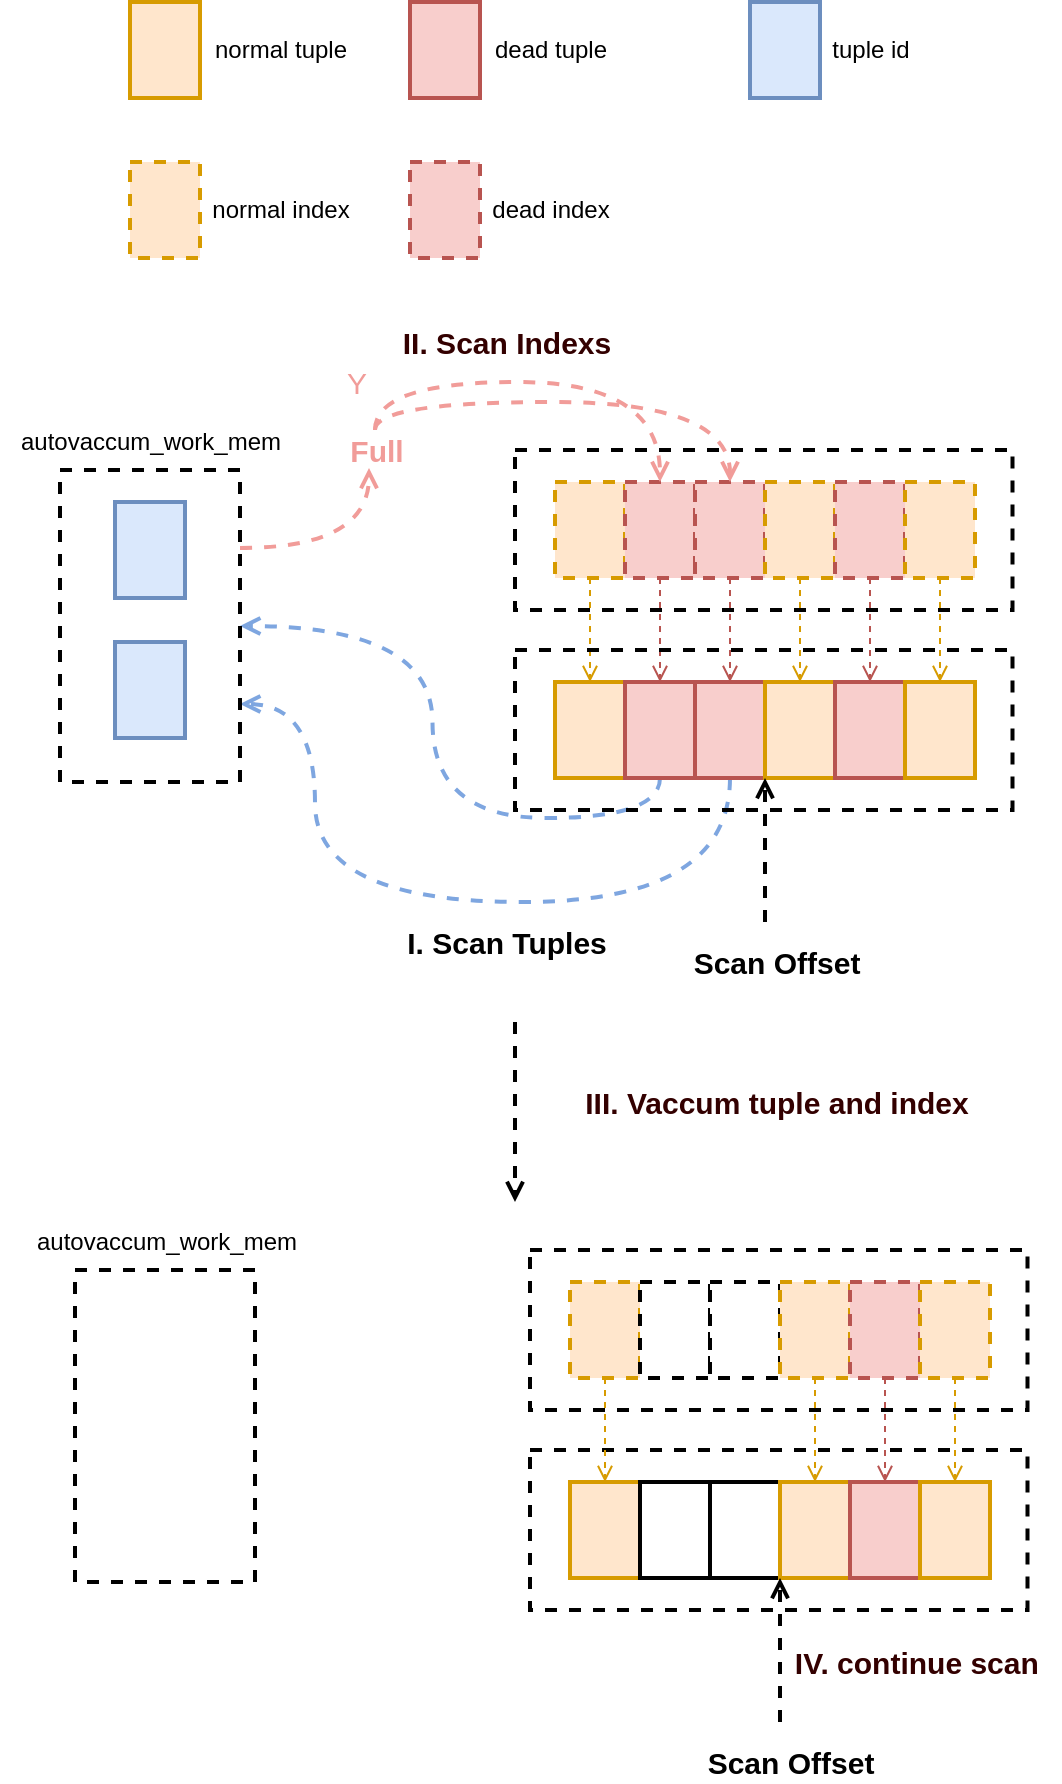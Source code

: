 <mxfile version="14.6.13" type="device" pages="3"><diagram id="ZE-M4rei4Sw3Oc_Z6NyY" name="autovaccum_work_mem"><mxGraphModel dx="1106" dy="1003" grid="1" gridSize="10" guides="1" tooltips="1" connect="1" arrows="1" fold="1" page="1" pageScale="1" pageWidth="850" pageHeight="1100" math="0" shadow="0"><root><mxCell id="0"/><mxCell id="1" parent="0"/><mxCell id="bdZAliL0iSXFvVSvw4a6-82" value="" style="rounded=0;whiteSpace=wrap;html=1;strokeWidth=2;fontSize=17;dashed=1;fontColor=#F19C99;fillColor=none;" vertex="1" parent="1"><mxGeometry x="375" y="834" width="248.75" height="80" as="geometry"/></mxCell><mxCell id="bdZAliL0iSXFvVSvw4a6-46" value="" style="rounded=0;whiteSpace=wrap;html=1;strokeWidth=2;fontSize=17;dashed=1;fontColor=#F19C99;fillColor=none;" vertex="1" parent="1"><mxGeometry x="367.5" y="334" width="248.75" height="80" as="geometry"/></mxCell><mxCell id="bdZAliL0iSXFvVSvw4a6-1" value="" style="rounded=0;whiteSpace=wrap;html=1;strokeWidth=2;fontSize=17;fillColor=#ffe6cc;strokeColor=#d79b00;" vertex="1" parent="1"><mxGeometry x="387.5" y="450" width="35" height="48" as="geometry"/></mxCell><mxCell id="bdZAliL0iSXFvVSvw4a6-38" style="edgeStyle=orthogonalEdgeStyle;rounded=0;orthogonalLoop=1;jettySize=auto;html=1;exitX=0.5;exitY=1;exitDx=0;exitDy=0;dashed=1;endArrow=open;endFill=0;curved=1;fillColor=#dae8fc;strokeWidth=2;strokeColor=#7EA6E0;entryX=1;entryY=0.5;entryDx=0;entryDy=0;" edge="1" parent="1" source="bdZAliL0iSXFvVSvw4a6-2" target="bdZAliL0iSXFvVSvw4a6-19"><mxGeometry relative="1" as="geometry"><mxPoint x="267.5" y="420" as="targetPoint"/></mxGeometry></mxCell><mxCell id="bdZAliL0iSXFvVSvw4a6-2" value="" style="rounded=0;whiteSpace=wrap;html=1;strokeWidth=2;fontSize=17;fillColor=#f8cecc;strokeColor=#b85450;" vertex="1" parent="1"><mxGeometry x="422.5" y="450" width="35" height="48" as="geometry"/></mxCell><mxCell id="bdZAliL0iSXFvVSvw4a6-39" value="" style="edgeStyle=orthogonalEdgeStyle;curved=1;rounded=0;orthogonalLoop=1;jettySize=auto;html=1;exitX=0.5;exitY=1;exitDx=0;exitDy=0;entryX=1;entryY=0.75;entryDx=0;entryDy=0;dashed=1;endArrow=open;endFill=0;strokeColor=#7EA6E0;strokeWidth=2;fontColor=#7EA6E0;fontSize=15;fontStyle=1" edge="1" parent="1" source="bdZAliL0iSXFvVSvw4a6-3" target="bdZAliL0iSXFvVSvw4a6-19"><mxGeometry relative="1" as="geometry"><Array as="points"><mxPoint x="475.5" y="560"/><mxPoint x="267.5" y="560"/><mxPoint x="267.5" y="461"/></Array></mxGeometry></mxCell><mxCell id="bdZAliL0iSXFvVSvw4a6-3" value="" style="rounded=0;whiteSpace=wrap;html=1;strokeWidth=2;fontSize=17;fillColor=#f8cecc;strokeColor=#b85450;" vertex="1" parent="1"><mxGeometry x="457.5" y="450" width="35" height="48" as="geometry"/></mxCell><mxCell id="bdZAliL0iSXFvVSvw4a6-4" value="" style="rounded=0;whiteSpace=wrap;html=1;strokeWidth=2;fontSize=17;fillColor=#ffe6cc;strokeColor=#d79b00;" vertex="1" parent="1"><mxGeometry x="492.5" y="450" width="35" height="48" as="geometry"/></mxCell><mxCell id="bdZAliL0iSXFvVSvw4a6-5" value="" style="rounded=0;whiteSpace=wrap;html=1;strokeWidth=2;fontSize=17;fillColor=#f8cecc;strokeColor=#b85450;" vertex="1" parent="1"><mxGeometry x="527.5" y="450" width="35" height="48" as="geometry"/></mxCell><mxCell id="bdZAliL0iSXFvVSvw4a6-6" value="" style="rounded=0;whiteSpace=wrap;html=1;strokeWidth=2;fontSize=17;fillColor=#ffe6cc;strokeColor=#d79b00;" vertex="1" parent="1"><mxGeometry x="562.5" y="450" width="35" height="48" as="geometry"/></mxCell><mxCell id="bdZAliL0iSXFvVSvw4a6-13" value="" style="edgeStyle=orthogonalEdgeStyle;rounded=0;orthogonalLoop=1;jettySize=auto;html=1;entryX=0.5;entryY=0;entryDx=0;entryDy=0;endArrow=open;endFill=0;dashed=1;fillColor=#ffe6cc;strokeColor=#d79b00;" edge="1" parent="1" source="bdZAliL0iSXFvVSvw4a6-7" target="bdZAliL0iSXFvVSvw4a6-1"><mxGeometry relative="1" as="geometry"/></mxCell><mxCell id="bdZAliL0iSXFvVSvw4a6-7" value="" style="rounded=0;whiteSpace=wrap;html=1;strokeWidth=2;fontSize=17;dashed=1;fillColor=#ffe6cc;strokeColor=#d79b00;" vertex="1" parent="1"><mxGeometry x="387.5" y="350" width="35" height="48" as="geometry"/></mxCell><mxCell id="bdZAliL0iSXFvVSvw4a6-14" style="edgeStyle=orthogonalEdgeStyle;rounded=0;orthogonalLoop=1;jettySize=auto;html=1;exitX=0.5;exitY=1;exitDx=0;exitDy=0;entryX=0.5;entryY=0;entryDx=0;entryDy=0;dashed=1;endArrow=open;endFill=0;fillColor=#f8cecc;strokeColor=#b85450;" edge="1" parent="1" source="bdZAliL0iSXFvVSvw4a6-8" target="bdZAliL0iSXFvVSvw4a6-2"><mxGeometry relative="1" as="geometry"/></mxCell><mxCell id="bdZAliL0iSXFvVSvw4a6-8" value="" style="rounded=0;whiteSpace=wrap;html=1;strokeWidth=2;fontSize=17;dashed=1;fillColor=#f8cecc;strokeColor=#b85450;" vertex="1" parent="1"><mxGeometry x="422.5" y="350" width="35" height="48" as="geometry"/></mxCell><mxCell id="bdZAliL0iSXFvVSvw4a6-15" style="edgeStyle=orthogonalEdgeStyle;rounded=0;orthogonalLoop=1;jettySize=auto;html=1;exitX=0.5;exitY=1;exitDx=0;exitDy=0;dashed=1;endArrow=open;endFill=0;fillColor=#f8cecc;strokeColor=#b85450;" edge="1" parent="1" source="bdZAliL0iSXFvVSvw4a6-9" target="bdZAliL0iSXFvVSvw4a6-3"><mxGeometry relative="1" as="geometry"/></mxCell><mxCell id="bdZAliL0iSXFvVSvw4a6-9" value="" style="rounded=0;whiteSpace=wrap;html=1;strokeWidth=2;fontSize=17;dashed=1;fillColor=#f8cecc;strokeColor=#b85450;" vertex="1" parent="1"><mxGeometry x="457.5" y="350" width="35" height="48" as="geometry"/></mxCell><mxCell id="bdZAliL0iSXFvVSvw4a6-16" style="edgeStyle=orthogonalEdgeStyle;rounded=0;orthogonalLoop=1;jettySize=auto;html=1;exitX=0.5;exitY=1;exitDx=0;exitDy=0;entryX=0.5;entryY=0;entryDx=0;entryDy=0;dashed=1;endArrow=open;endFill=0;fillColor=#ffe6cc;strokeColor=#d79b00;" edge="1" parent="1" source="bdZAliL0iSXFvVSvw4a6-10" target="bdZAliL0iSXFvVSvw4a6-4"><mxGeometry relative="1" as="geometry"/></mxCell><mxCell id="bdZAliL0iSXFvVSvw4a6-10" value="" style="rounded=0;whiteSpace=wrap;html=1;strokeWidth=2;fontSize=17;dashed=1;fillColor=#ffe6cc;strokeColor=#d79b00;" vertex="1" parent="1"><mxGeometry x="492.5" y="350" width="35" height="48" as="geometry"/></mxCell><mxCell id="bdZAliL0iSXFvVSvw4a6-17" style="edgeStyle=orthogonalEdgeStyle;rounded=0;orthogonalLoop=1;jettySize=auto;html=1;exitX=0.5;exitY=1;exitDx=0;exitDy=0;entryX=0.5;entryY=0;entryDx=0;entryDy=0;dashed=1;endArrow=open;endFill=0;fillColor=#f8cecc;strokeColor=#b85450;" edge="1" parent="1" source="bdZAliL0iSXFvVSvw4a6-11" target="bdZAliL0iSXFvVSvw4a6-5"><mxGeometry relative="1" as="geometry"/></mxCell><mxCell id="bdZAliL0iSXFvVSvw4a6-11" value="" style="rounded=0;whiteSpace=wrap;html=1;strokeWidth=2;fontSize=17;dashed=1;fillColor=#f8cecc;strokeColor=#b85450;" vertex="1" parent="1"><mxGeometry x="527.5" y="350" width="35" height="48" as="geometry"/></mxCell><mxCell id="bdZAliL0iSXFvVSvw4a6-18" style="edgeStyle=orthogonalEdgeStyle;rounded=0;orthogonalLoop=1;jettySize=auto;html=1;exitX=0.5;exitY=1;exitDx=0;exitDy=0;entryX=0.5;entryY=0;entryDx=0;entryDy=0;dashed=1;endArrow=open;endFill=0;fillColor=#ffe6cc;strokeColor=#d79b00;" edge="1" parent="1" source="bdZAliL0iSXFvVSvw4a6-12" target="bdZAliL0iSXFvVSvw4a6-6"><mxGeometry relative="1" as="geometry"/></mxCell><mxCell id="bdZAliL0iSXFvVSvw4a6-12" value="" style="rounded=0;whiteSpace=wrap;html=1;strokeWidth=2;fontSize=17;dashed=1;fillColor=#ffe6cc;strokeColor=#d79b00;" vertex="1" parent="1"><mxGeometry x="562.5" y="350" width="35" height="48" as="geometry"/></mxCell><mxCell id="bdZAliL0iSXFvVSvw4a6-40" value="" style="edgeStyle=orthogonalEdgeStyle;curved=1;rounded=0;orthogonalLoop=1;jettySize=auto;html=1;dashed=1;endArrow=open;endFill=0;strokeWidth=2;fillColor=#f8cecc;strokeColor=#F19C99;fontSize=15;fontColor=#F19C99;fontStyle=1;exitX=0.5;exitY=0;exitDx=0;exitDy=0;exitPerimeter=0;entryX=0.5;entryY=0;entryDx=0;entryDy=0;" edge="1" parent="1" source="bdZAliL0iSXFvVSvw4a6-41" target="bdZAliL0iSXFvVSvw4a6-8"><mxGeometry x="-0.13" relative="1" as="geometry"><mxPoint x="307.5" y="324" as="sourcePoint"/><Array as="points"><mxPoint x="297.5" y="300"/><mxPoint x="440.5" y="300"/></Array><mxPoint as="offset"/></mxGeometry></mxCell><mxCell id="bdZAliL0iSXFvVSvw4a6-42" style="edgeStyle=orthogonalEdgeStyle;curved=1;rounded=0;orthogonalLoop=1;jettySize=auto;html=1;exitX=1;exitY=0.25;exitDx=0;exitDy=0;entryX=0.425;entryY=0.95;entryDx=0;entryDy=0;entryPerimeter=0;dashed=1;fontSize=15;fontColor=#F19C99;endArrow=open;endFill=0;strokeColor=#F19C99;strokeWidth=2;" edge="1" parent="1" source="bdZAliL0iSXFvVSvw4a6-19" target="bdZAliL0iSXFvVSvw4a6-41"><mxGeometry relative="1" as="geometry"/></mxCell><mxCell id="bdZAliL0iSXFvVSvw4a6-19" value="" style="rounded=0;whiteSpace=wrap;html=1;strokeWidth=2;fontSize=17;dashed=1;fillColor=none;" vertex="1" parent="1"><mxGeometry x="140" y="344" width="90" height="156" as="geometry"/></mxCell><mxCell id="bdZAliL0iSXFvVSvw4a6-20" value="autovaccum_work_mem" style="text;html=1;align=center;verticalAlign=middle;resizable=0;points=[];autosize=1;strokeColor=none;" vertex="1" parent="1"><mxGeometry x="110" y="320" width="150" height="20" as="geometry"/></mxCell><mxCell id="bdZAliL0iSXFvVSvw4a6-21" value="" style="rounded=0;whiteSpace=wrap;html=1;strokeWidth=2;fontSize=17;fillColor=#ffe6cc;strokeColor=#d79b00;" vertex="1" parent="1"><mxGeometry x="175" y="110" width="35" height="48" as="geometry"/></mxCell><mxCell id="bdZAliL0iSXFvVSvw4a6-22" value="" style="rounded=0;whiteSpace=wrap;html=1;strokeWidth=2;fontSize=17;fillColor=#f8cecc;strokeColor=#b85450;" vertex="1" parent="1"><mxGeometry x="315" y="110" width="35" height="48" as="geometry"/></mxCell><mxCell id="bdZAliL0iSXFvVSvw4a6-23" value="dead tuple" style="text;html=1;align=center;verticalAlign=middle;resizable=0;points=[];autosize=1;strokeColor=none;" vertex="1" parent="1"><mxGeometry x="350" y="124" width="70" height="20" as="geometry"/></mxCell><mxCell id="bdZAliL0iSXFvVSvw4a6-24" value="normal tuple" style="text;html=1;align=center;verticalAlign=middle;resizable=0;points=[];autosize=1;strokeColor=none;" vertex="1" parent="1"><mxGeometry x="210" y="124" width="80" height="20" as="geometry"/></mxCell><mxCell id="bdZAliL0iSXFvVSvw4a6-29" value="" style="rounded=0;whiteSpace=wrap;html=1;strokeWidth=2;fontSize=17;fillColor=#ffe6cc;strokeColor=#d79b00;dashed=1;" vertex="1" parent="1"><mxGeometry x="175" y="190" width="35" height="48" as="geometry"/></mxCell><mxCell id="bdZAliL0iSXFvVSvw4a6-30" value="" style="rounded=0;whiteSpace=wrap;html=1;strokeWidth=2;fontSize=17;fillColor=#f8cecc;strokeColor=#b85450;dashed=1;" vertex="1" parent="1"><mxGeometry x="315" y="190" width="35" height="48" as="geometry"/></mxCell><mxCell id="bdZAliL0iSXFvVSvw4a6-31" value="dead index" style="text;html=1;align=center;verticalAlign=middle;resizable=0;points=[];autosize=1;strokeColor=none;dashed=1;" vertex="1" parent="1"><mxGeometry x="350" y="204" width="70" height="20" as="geometry"/></mxCell><mxCell id="bdZAliL0iSXFvVSvw4a6-32" value="normal index" style="text;html=1;align=center;verticalAlign=middle;resizable=0;points=[];autosize=1;strokeColor=none;dashed=1;" vertex="1" parent="1"><mxGeometry x="210" y="204" width="80" height="20" as="geometry"/></mxCell><mxCell id="bdZAliL0iSXFvVSvw4a6-33" value="" style="rounded=0;whiteSpace=wrap;html=1;strokeWidth=2;fontSize=17;fillColor=#dae8fc;strokeColor=#6c8ebf;" vertex="1" parent="1"><mxGeometry x="485" y="110" width="35" height="48" as="geometry"/></mxCell><mxCell id="bdZAliL0iSXFvVSvw4a6-34" value="tuple id" style="text;html=1;align=center;verticalAlign=middle;resizable=0;points=[];autosize=1;strokeColor=none;" vertex="1" parent="1"><mxGeometry x="520" y="124" width="50" height="20" as="geometry"/></mxCell><mxCell id="bdZAliL0iSXFvVSvw4a6-35" value="" style="rounded=0;whiteSpace=wrap;html=1;strokeWidth=2;fontSize=17;fillColor=#dae8fc;strokeColor=#6c8ebf;" vertex="1" parent="1"><mxGeometry x="167.5" y="360" width="35" height="48" as="geometry"/></mxCell><mxCell id="bdZAliL0iSXFvVSvw4a6-36" value="" style="rounded=0;whiteSpace=wrap;html=1;strokeWidth=2;fontSize=17;fillColor=#dae8fc;strokeColor=#6c8ebf;" vertex="1" parent="1"><mxGeometry x="167.5" y="430" width="35" height="48" as="geometry"/></mxCell><mxCell id="bdZAliL0iSXFvVSvw4a6-41" value="Full" style="text;html=1;align=center;verticalAlign=middle;resizable=0;points=[];autosize=1;strokeColor=none;fontColor=#F19C99;fontSize=15;fontStyle=1" vertex="1" parent="1"><mxGeometry x="277.5" y="324" width="40" height="20" as="geometry"/></mxCell><mxCell id="bdZAliL0iSXFvVSvw4a6-43" value="" style="endArrow=open;html=1;dashed=1;fontSize=15;fontColor=#F19C99;strokeWidth=2;entryX=0;entryY=1;entryDx=0;entryDy=0;endFill=0;" edge="1" parent="1" target="bdZAliL0iSXFvVSvw4a6-4"><mxGeometry width="50" height="50" relative="1" as="geometry"><mxPoint x="492.5" y="570" as="sourcePoint"/><mxPoint x="492.5" y="500" as="targetPoint"/></mxGeometry></mxCell><mxCell id="bdZAliL0iSXFvVSvw4a6-44" value="Scan Offset" style="text;html=1;align=center;verticalAlign=middle;resizable=0;points=[];autosize=1;fontSize=15;fontStyle=1" vertex="1" parent="1"><mxGeometry x="447.5" y="580" width="100" height="20" as="geometry"/></mxCell><mxCell id="bdZAliL0iSXFvVSvw4a6-45" value="" style="rounded=0;whiteSpace=wrap;html=1;strokeWidth=2;fontSize=17;dashed=1;fontColor=#F19C99;fillColor=none;" vertex="1" parent="1"><mxGeometry x="367.5" y="434" width="248.75" height="80" as="geometry"/></mxCell><mxCell id="bdZAliL0iSXFvVSvw4a6-47" value="I. Scan Tuples" style="text;html=1;align=center;verticalAlign=middle;resizable=0;points=[];autosize=1;fontSize=15;fontStyle=1" vertex="1" parent="1"><mxGeometry x="302.5" y="570" width="120" height="20" as="geometry"/></mxCell><mxCell id="bdZAliL0iSXFvVSvw4a6-48" value="II. Scan Indexs" style="text;html=1;align=center;verticalAlign=middle;resizable=0;points=[];autosize=1;strokeColor=none;fontSize=15;fontStyle=1;fontColor=#330000;" vertex="1" parent="1"><mxGeometry x="302.5" y="270" width="120" height="20" as="geometry"/></mxCell><mxCell id="bdZAliL0iSXFvVSvw4a6-49" value="Y" style="text;html=1;align=center;verticalAlign=middle;resizable=0;points=[];autosize=1;strokeColor=none;fontSize=15;fontColor=#F19C99;" vertex="1" parent="1"><mxGeometry x="272.5" y="290" width="30" height="20" as="geometry"/></mxCell><mxCell id="bdZAliL0iSXFvVSvw4a6-50" value="III. Vaccum tuple and index" style="text;html=1;align=center;verticalAlign=middle;resizable=0;points=[];autosize=1;strokeColor=none;fontSize=15;fontStyle=1;fontColor=#330000;" vertex="1" parent="1"><mxGeometry x="392.5" y="650" width="210" height="20" as="geometry"/></mxCell><mxCell id="bdZAliL0iSXFvVSvw4a6-51" value="" style="edgeStyle=orthogonalEdgeStyle;curved=1;rounded=0;orthogonalLoop=1;jettySize=auto;html=1;dashed=1;endArrow=open;endFill=0;strokeWidth=2;fillColor=#f8cecc;strokeColor=#F19C99;fontSize=15;fontColor=#F19C99;fontStyle=1;exitX=0.5;exitY=0;exitDx=0;exitDy=0;exitPerimeter=0;entryX=0.5;entryY=0;entryDx=0;entryDy=0;" edge="1" parent="1" source="bdZAliL0iSXFvVSvw4a6-41" target="bdZAliL0iSXFvVSvw4a6-9"><mxGeometry x="-0.13" relative="1" as="geometry"><mxPoint x="307.5" y="334" as="sourcePoint"/><mxPoint x="450" y="360" as="targetPoint"/><Array as="points"><mxPoint x="297.5" y="310"/><mxPoint x="475.5" y="310"/></Array><mxPoint as="offset"/></mxGeometry></mxCell><mxCell id="bdZAliL0iSXFvVSvw4a6-52" value="" style="rounded=0;whiteSpace=wrap;html=1;strokeWidth=2;fontSize=17;dashed=1;fontColor=#F19C99;fillColor=none;" vertex="1" parent="1"><mxGeometry x="375" y="734" width="248.75" height="80" as="geometry"/></mxCell><mxCell id="bdZAliL0iSXFvVSvw4a6-53" value="" style="rounded=0;whiteSpace=wrap;html=1;strokeWidth=2;fontSize=17;fillColor=#ffe6cc;strokeColor=#d79b00;" vertex="1" parent="1"><mxGeometry x="395" y="850" width="35" height="48" as="geometry"/></mxCell><mxCell id="bdZAliL0iSXFvVSvw4a6-55" value="" style="rounded=0;whiteSpace=wrap;html=1;strokeWidth=2;fontSize=17;" vertex="1" parent="1"><mxGeometry x="430" y="850" width="35" height="48" as="geometry"/></mxCell><mxCell id="bdZAliL0iSXFvVSvw4a6-57" value="" style="rounded=0;whiteSpace=wrap;html=1;strokeWidth=2;fontSize=17;" vertex="1" parent="1"><mxGeometry x="465" y="850" width="35" height="48" as="geometry"/></mxCell><mxCell id="bdZAliL0iSXFvVSvw4a6-58" value="" style="rounded=0;whiteSpace=wrap;html=1;strokeWidth=2;fontSize=17;fillColor=#ffe6cc;strokeColor=#d79b00;" vertex="1" parent="1"><mxGeometry x="500" y="850" width="35" height="48" as="geometry"/></mxCell><mxCell id="bdZAliL0iSXFvVSvw4a6-59" value="" style="rounded=0;whiteSpace=wrap;html=1;strokeWidth=2;fontSize=17;fillColor=#f8cecc;strokeColor=#b85450;" vertex="1" parent="1"><mxGeometry x="535" y="850" width="35" height="48" as="geometry"/></mxCell><mxCell id="bdZAliL0iSXFvVSvw4a6-60" value="" style="rounded=0;whiteSpace=wrap;html=1;strokeWidth=2;fontSize=17;fillColor=#ffe6cc;strokeColor=#d79b00;" vertex="1" parent="1"><mxGeometry x="570" y="850" width="35" height="48" as="geometry"/></mxCell><mxCell id="bdZAliL0iSXFvVSvw4a6-61" value="" style="edgeStyle=orthogonalEdgeStyle;rounded=0;orthogonalLoop=1;jettySize=auto;html=1;entryX=0.5;entryY=0;entryDx=0;entryDy=0;endArrow=open;endFill=0;dashed=1;fillColor=#ffe6cc;strokeColor=#d79b00;" edge="1" parent="1" source="bdZAliL0iSXFvVSvw4a6-62" target="bdZAliL0iSXFvVSvw4a6-53"><mxGeometry relative="1" as="geometry"/></mxCell><mxCell id="bdZAliL0iSXFvVSvw4a6-62" value="" style="rounded=0;whiteSpace=wrap;html=1;strokeWidth=2;fontSize=17;dashed=1;fillColor=#ffe6cc;strokeColor=#d79b00;" vertex="1" parent="1"><mxGeometry x="395" y="750" width="35" height="48" as="geometry"/></mxCell><mxCell id="bdZAliL0iSXFvVSvw4a6-64" value="" style="rounded=0;whiteSpace=wrap;html=1;strokeWidth=2;fontSize=17;dashed=1;" vertex="1" parent="1"><mxGeometry x="430" y="750" width="35" height="48" as="geometry"/></mxCell><mxCell id="bdZAliL0iSXFvVSvw4a6-66" value="" style="rounded=0;whiteSpace=wrap;html=1;strokeWidth=2;fontSize=17;dashed=1;" vertex="1" parent="1"><mxGeometry x="465" y="750" width="35" height="48" as="geometry"/></mxCell><mxCell id="bdZAliL0iSXFvVSvw4a6-67" style="edgeStyle=orthogonalEdgeStyle;rounded=0;orthogonalLoop=1;jettySize=auto;html=1;exitX=0.5;exitY=1;exitDx=0;exitDy=0;entryX=0.5;entryY=0;entryDx=0;entryDy=0;dashed=1;endArrow=open;endFill=0;fillColor=#ffe6cc;strokeColor=#d79b00;" edge="1" parent="1" source="bdZAliL0iSXFvVSvw4a6-68" target="bdZAliL0iSXFvVSvw4a6-58"><mxGeometry relative="1" as="geometry"/></mxCell><mxCell id="bdZAliL0iSXFvVSvw4a6-68" value="" style="rounded=0;whiteSpace=wrap;html=1;strokeWidth=2;fontSize=17;dashed=1;fillColor=#ffe6cc;strokeColor=#d79b00;" vertex="1" parent="1"><mxGeometry x="500" y="750" width="35" height="48" as="geometry"/></mxCell><mxCell id="bdZAliL0iSXFvVSvw4a6-69" style="edgeStyle=orthogonalEdgeStyle;rounded=0;orthogonalLoop=1;jettySize=auto;html=1;exitX=0.5;exitY=1;exitDx=0;exitDy=0;entryX=0.5;entryY=0;entryDx=0;entryDy=0;dashed=1;endArrow=open;endFill=0;fillColor=#f8cecc;strokeColor=#b85450;" edge="1" parent="1" source="bdZAliL0iSXFvVSvw4a6-70" target="bdZAliL0iSXFvVSvw4a6-59"><mxGeometry relative="1" as="geometry"/></mxCell><mxCell id="bdZAliL0iSXFvVSvw4a6-70" value="" style="rounded=0;whiteSpace=wrap;html=1;strokeWidth=2;fontSize=17;dashed=1;fillColor=#f8cecc;strokeColor=#b85450;" vertex="1" parent="1"><mxGeometry x="535" y="750" width="35" height="48" as="geometry"/></mxCell><mxCell id="bdZAliL0iSXFvVSvw4a6-71" style="edgeStyle=orthogonalEdgeStyle;rounded=0;orthogonalLoop=1;jettySize=auto;html=1;exitX=0.5;exitY=1;exitDx=0;exitDy=0;entryX=0.5;entryY=0;entryDx=0;entryDy=0;dashed=1;endArrow=open;endFill=0;fillColor=#ffe6cc;strokeColor=#d79b00;" edge="1" parent="1" source="bdZAliL0iSXFvVSvw4a6-72" target="bdZAliL0iSXFvVSvw4a6-60"><mxGeometry relative="1" as="geometry"/></mxCell><mxCell id="bdZAliL0iSXFvVSvw4a6-72" value="" style="rounded=0;whiteSpace=wrap;html=1;strokeWidth=2;fontSize=17;dashed=1;fillColor=#ffe6cc;strokeColor=#d79b00;" vertex="1" parent="1"><mxGeometry x="570" y="750" width="35" height="48" as="geometry"/></mxCell><mxCell id="bdZAliL0iSXFvVSvw4a6-75" value="" style="rounded=0;whiteSpace=wrap;html=1;strokeWidth=2;fontSize=17;dashed=1;fillColor=none;" vertex="1" parent="1"><mxGeometry x="147.5" y="744" width="90" height="156" as="geometry"/></mxCell><mxCell id="bdZAliL0iSXFvVSvw4a6-76" value="autovaccum_work_mem" style="text;html=1;align=center;verticalAlign=middle;resizable=0;points=[];autosize=1;strokeColor=none;" vertex="1" parent="1"><mxGeometry x="117.5" y="720" width="150" height="20" as="geometry"/></mxCell><mxCell id="bdZAliL0iSXFvVSvw4a6-80" value="" style="endArrow=open;html=1;dashed=1;fontSize=15;fontColor=#F19C99;strokeWidth=2;entryX=0;entryY=1;entryDx=0;entryDy=0;endFill=0;" edge="1" parent="1" target="bdZAliL0iSXFvVSvw4a6-58"><mxGeometry width="50" height="50" relative="1" as="geometry"><mxPoint x="500" y="970" as="sourcePoint"/><mxPoint x="500" y="900" as="targetPoint"/></mxGeometry></mxCell><mxCell id="bdZAliL0iSXFvVSvw4a6-81" value="Scan Offset" style="text;html=1;align=center;verticalAlign=middle;resizable=0;points=[];autosize=1;fontSize=15;fontStyle=1" vertex="1" parent="1"><mxGeometry x="455" y="980" width="100" height="20" as="geometry"/></mxCell><mxCell id="bdZAliL0iSXFvVSvw4a6-87" value="" style="endArrow=open;html=1;dashed=1;fontSize=15;fontColor=#330000;strokeWidth=2;endFill=0;" edge="1" parent="1"><mxGeometry width="50" height="50" relative="1" as="geometry"><mxPoint x="367.5" y="620" as="sourcePoint"/><mxPoint x="367.5" y="710" as="targetPoint"/></mxGeometry></mxCell><mxCell id="bdZAliL0iSXFvVSvw4a6-88" value="IV. continue scan&amp;nbsp;" style="text;html=1;align=center;verticalAlign=middle;resizable=0;points=[];autosize=1;strokeColor=none;fontSize=15;fontColor=#330000;fontStyle=1" vertex="1" parent="1"><mxGeometry x="500" y="930" width="140" height="20" as="geometry"/></mxCell></root></mxGraphModel></diagram><diagram id="XYlLzyqq3vsz3d4idpsV" name="Page-2"><mxGraphModel dx="1106" dy="1003" grid="1" gridSize="10" guides="1" tooltips="1" connect="1" arrows="1" fold="1" page="1" pageScale="1" pageWidth="850" pageHeight="1100" math="0" shadow="0"><root><mxCell id="MPU358JixKnWNRyCW0Rz-0"/><mxCell id="MPU358JixKnWNRyCW0Rz-1" parent="MPU358JixKnWNRyCW0Rz-0"/><mxCell id="WE-Behc8JqxjEQ9MpdUS-1" value="" style="rounded=0;whiteSpace=wrap;html=1;strokeWidth=2;fontSize=17;fillColor=#ffe6cc;strokeColor=#d79b00;" vertex="1" parent="MPU358JixKnWNRyCW0Rz-1"><mxGeometry x="240" y="210" width="35" height="48" as="geometry"/></mxCell><mxCell id="WE-Behc8JqxjEQ9MpdUS-2" value="" style="rounded=0;whiteSpace=wrap;html=1;strokeWidth=2;fontSize=17;fillColor=#ffe6cc;strokeColor=#d79b00;" vertex="1" parent="MPU358JixKnWNRyCW0Rz-1"><mxGeometry x="275" y="210" width="35" height="48" as="geometry"/></mxCell><mxCell id="WE-Behc8JqxjEQ9MpdUS-3" value="" style="rounded=0;whiteSpace=wrap;html=1;strokeWidth=2;fontSize=17;fillColor=#ffe6cc;strokeColor=#d79b00;" vertex="1" parent="MPU358JixKnWNRyCW0Rz-1"><mxGeometry x="310" y="210" width="35" height="48" as="geometry"/></mxCell><mxCell id="WE-Behc8JqxjEQ9MpdUS-4" value="" style="rounded=0;whiteSpace=wrap;html=1;strokeWidth=2;fontSize=17;fillColor=#ffe6cc;strokeColor=#d79b00;" vertex="1" parent="MPU358JixKnWNRyCW0Rz-1"><mxGeometry x="345" y="210" width="35" height="48" as="geometry"/></mxCell><mxCell id="WE-Behc8JqxjEQ9MpdUS-5" value="" style="rounded=0;whiteSpace=wrap;html=1;strokeWidth=2;fontSize=17;fillColor=#ffe6cc;strokeColor=#d79b00;" vertex="1" parent="MPU358JixKnWNRyCW0Rz-1"><mxGeometry x="380" y="210" width="35" height="48" as="geometry"/></mxCell><mxCell id="WE-Behc8JqxjEQ9MpdUS-6" value="" style="rounded=0;whiteSpace=wrap;html=1;strokeWidth=2;fontSize=17;fillColor=#ffe6cc;strokeColor=#d79b00;" vertex="1" parent="MPU358JixKnWNRyCW0Rz-1"><mxGeometry x="415" y="210" width="35" height="48" as="geometry"/></mxCell><mxCell id="WE-Behc8JqxjEQ9MpdUS-14" value="" style="edgeStyle=orthogonalEdgeStyle;curved=1;rounded=0;orthogonalLoop=1;jettySize=auto;html=1;dashed=1;fontSize=15;fontColor=#330000;endArrow=open;endFill=0;strokeWidth=2;strokeColor=#FFB570;" edge="1" parent="MPU358JixKnWNRyCW0Rz-1" source="WE-Behc8JqxjEQ9MpdUS-13" target="WE-Behc8JqxjEQ9MpdUS-3"><mxGeometry relative="1" as="geometry"/></mxCell><mxCell id="WE-Behc8JqxjEQ9MpdUS-13" value="UPDATE" style="text;html=1;align=center;verticalAlign=middle;resizable=0;points=[];autosize=1;strokeColor=none;fontSize=15;fontStyle=1;fontColor=#FFB570;" vertex="1" parent="MPU358JixKnWNRyCW0Rz-1"><mxGeometry x="287.5" y="150" width="80" height="20" as="geometry"/></mxCell><mxCell id="WE-Behc8JqxjEQ9MpdUS-19" value="" style="rounded=0;whiteSpace=wrap;html=1;strokeWidth=2;fontSize=17;fillColor=#ffe6cc;strokeColor=#d79b00;" vertex="1" parent="MPU358JixKnWNRyCW0Rz-1"><mxGeometry x="240" y="360" width="35" height="48" as="geometry"/></mxCell><mxCell id="WE-Behc8JqxjEQ9MpdUS-20" value="" style="rounded=0;whiteSpace=wrap;html=1;strokeWidth=2;fontSize=17;fillColor=#ffe6cc;strokeColor=#d79b00;" vertex="1" parent="MPU358JixKnWNRyCW0Rz-1"><mxGeometry x="275" y="360" width="35" height="48" as="geometry"/></mxCell><mxCell id="WE-Behc8JqxjEQ9MpdUS-21" value="" style="rounded=0;whiteSpace=wrap;html=1;strokeWidth=2;fontSize=17;fillColor=#f8cecc;strokeColor=#b85450;" vertex="1" parent="MPU358JixKnWNRyCW0Rz-1"><mxGeometry x="310" y="360" width="35" height="48" as="geometry"/></mxCell><mxCell id="WE-Behc8JqxjEQ9MpdUS-22" value="" style="rounded=0;whiteSpace=wrap;html=1;strokeWidth=2;fontSize=17;fillColor=#ffe6cc;strokeColor=#d79b00;" vertex="1" parent="MPU358JixKnWNRyCW0Rz-1"><mxGeometry x="345" y="360" width="35" height="48" as="geometry"/></mxCell><mxCell id="WE-Behc8JqxjEQ9MpdUS-23" value="" style="rounded=0;whiteSpace=wrap;html=1;strokeWidth=2;fontSize=17;fillColor=#ffe6cc;strokeColor=#d79b00;" vertex="1" parent="MPU358JixKnWNRyCW0Rz-1"><mxGeometry x="380" y="360" width="35" height="48" as="geometry"/></mxCell><mxCell id="WE-Behc8JqxjEQ9MpdUS-24" value="" style="rounded=0;whiteSpace=wrap;html=1;strokeWidth=2;fontSize=17;fillColor=#ffe6cc;strokeColor=#d79b00;" vertex="1" parent="MPU358JixKnWNRyCW0Rz-1"><mxGeometry x="415" y="360" width="35" height="48" as="geometry"/></mxCell><mxCell id="WE-Behc8JqxjEQ9MpdUS-27" value="" style="rounded=0;whiteSpace=wrap;html=1;strokeWidth=2;fontSize=17;fillColor=#ffe6cc;strokeColor=#d79b00;dashed=1;" vertex="1" parent="MPU358JixKnWNRyCW0Rz-1"><mxGeometry x="450" y="360" width="35" height="48" as="geometry"/></mxCell><mxCell id="WE-Behc8JqxjEQ9MpdUS-29" value="" style="edgeStyle=orthogonalEdgeStyle;curved=1;rounded=0;orthogonalLoop=1;jettySize=auto;html=1;dashed=1;fontSize=15;fontColor=#FFB570;endArrow=open;endFill=0;strokeColor=#FFB570;strokeWidth=2;" edge="1" parent="MPU358JixKnWNRyCW0Rz-1" source="WE-Behc8JqxjEQ9MpdUS-28" target="WE-Behc8JqxjEQ9MpdUS-27"><mxGeometry relative="1" as="geometry"/></mxCell><mxCell id="WE-Behc8JqxjEQ9MpdUS-28" value="xmin = tid xmax = 0" style="text;html=1;align=center;verticalAlign=middle;resizable=0;points=[];autosize=1;fontSize=15;fontStyle=1" vertex="1" parent="MPU358JixKnWNRyCW0Rz-1"><mxGeometry x="460" y="480" width="150" height="20" as="geometry"/></mxCell><mxCell id="WE-Behc8JqxjEQ9MpdUS-31" value="" style="edgeStyle=orthogonalEdgeStyle;curved=1;rounded=0;orthogonalLoop=1;jettySize=auto;html=1;dashed=1;fontSize=15;fontColor=#FFB570;endArrow=open;endFill=0;strokeColor=#FFB570;strokeWidth=2;entryX=0.5;entryY=1;entryDx=0;entryDy=0;" edge="1" parent="MPU358JixKnWNRyCW0Rz-1" source="WE-Behc8JqxjEQ9MpdUS-30" target="WE-Behc8JqxjEQ9MpdUS-21"><mxGeometry relative="1" as="geometry"/></mxCell><mxCell id="WE-Behc8JqxjEQ9MpdUS-30" value="xmin = ? xmax = tid" style="text;html=1;align=center;verticalAlign=middle;resizable=0;points=[];autosize=1;fontSize=15;fontStyle=1" vertex="1" parent="MPU358JixKnWNRyCW0Rz-1"><mxGeometry x="195" y="480" width="150" height="20" as="geometry"/></mxCell><mxCell id="WE-Behc8JqxjEQ9MpdUS-32" value="" style="endArrow=open;html=1;dashed=1;fontSize=15;fontColor=#FFB570;strokeWidth=2;endFill=0;" edge="1" parent="MPU358JixKnWNRyCW0Rz-1"><mxGeometry width="50" height="50" relative="1" as="geometry"><mxPoint x="345" y="280" as="sourcePoint"/><mxPoint x="345" y="350" as="targetPoint"/></mxGeometry></mxCell></root></mxGraphModel></diagram><diagram id="RyP_mxVeOXYkRU-Jsuzx" name="Page-3"><mxGraphModel dx="1580" dy="1433" grid="1" gridSize="10" guides="1" tooltips="1" connect="1" arrows="1" fold="1" page="1" pageScale="1" pageWidth="850" pageHeight="1100" math="0" shadow="0"><root><mxCell id="d47y5_EMhD51oEJk8IWq-0"/><mxCell id="d47y5_EMhD51oEJk8IWq-1" parent="d47y5_EMhD51oEJk8IWq-0"/><mxCell id="d47y5_EMhD51oEJk8IWq-2" value="" style="rounded=0;whiteSpace=wrap;html=1;strokeWidth=2;fontSize=17;dashed=1;fontColor=#FFB570;fillColor=none;" vertex="1" parent="d47y5_EMhD51oEJk8IWq-1"><mxGeometry x="80" y="220" width="120" height="48" as="geometry"/></mxCell><mxCell id="d47y5_EMhD51oEJk8IWq-3" value="" style="rounded=0;whiteSpace=wrap;html=1;strokeWidth=2;fontSize=17;fillColor=#f8cecc;strokeColor=#b85450;" vertex="1" parent="d47y5_EMhD51oEJk8IWq-1"><mxGeometry x="200" y="220" width="80" height="48" as="geometry"/></mxCell><mxCell id="d47y5_EMhD51oEJk8IWq-4" value="" style="rounded=0;whiteSpace=wrap;html=1;strokeWidth=2;fontSize=17;dashed=1;fontColor=#FFB570;fillColor=none;" vertex="1" parent="d47y5_EMhD51oEJk8IWq-1"><mxGeometry x="280" y="220" width="120" height="48" as="geometry"/></mxCell><mxCell id="d47y5_EMhD51oEJk8IWq-6" value="UPDATE" style="edgeStyle=orthogonalEdgeStyle;curved=1;rounded=0;orthogonalLoop=1;jettySize=auto;html=1;dashed=1;fontSize=15;endArrow=open;endFill=0;strokeWidth=2;entryX=0.25;entryY=0;entryDx=0;entryDy=0;exitX=0.5;exitY=1;exitDx=0;exitDy=0;fontColor=#330000;fontStyle=1" edge="1" parent="d47y5_EMhD51oEJk8IWq-1" source="d47y5_EMhD51oEJk8IWq-12" target="d47y5_EMhD51oEJk8IWq-3"><mxGeometry relative="1" as="geometry"><mxPoint x="160" y="150" as="sourcePoint"/></mxGeometry></mxCell><mxCell id="d47y5_EMhD51oEJk8IWq-7" value="" style="rounded=0;whiteSpace=wrap;html=1;strokeWidth=2;fontSize=17;dashed=1;fontColor=#FFB570;fillColor=none;" vertex="1" parent="d47y5_EMhD51oEJk8IWq-1"><mxGeometry x="90" y="430" width="120" height="48" as="geometry"/></mxCell><mxCell id="d47y5_EMhD51oEJk8IWq-8" value="" style="rounded=0;whiteSpace=wrap;html=1;strokeWidth=2;fontSize=17;fillColor=#f8cecc;strokeColor=#b85450;" vertex="1" parent="d47y5_EMhD51oEJk8IWq-1"><mxGeometry x="210" y="430" width="80" height="48" as="geometry"/></mxCell><mxCell id="d47y5_EMhD51oEJk8IWq-9" value="" style="rounded=0;whiteSpace=wrap;html=1;strokeWidth=2;fontSize=17;dashed=1;fontColor=#FFB570;fillColor=none;" vertex="1" parent="d47y5_EMhD51oEJk8IWq-1"><mxGeometry x="290" y="430" width="120" height="48" as="geometry"/></mxCell><mxCell id="d47y5_EMhD51oEJk8IWq-10" value="UPDATE" style="edgeStyle=orthogonalEdgeStyle;curved=1;rounded=0;orthogonalLoop=1;jettySize=auto;html=1;dashed=1;fontSize=15;endArrow=open;endFill=0;strokeWidth=2;entryX=0.25;entryY=0;entryDx=0;entryDy=0;exitX=0.5;exitY=1;exitDx=0;exitDy=0;fontStyle=1" edge="1" parent="d47y5_EMhD51oEJk8IWq-1" source="d47y5_EMhD51oEJk8IWq-13" target="d47y5_EMhD51oEJk8IWq-8"><mxGeometry relative="1" as="geometry"><mxPoint x="170" y="360" as="sourcePoint"/></mxGeometry></mxCell><mxCell id="d47y5_EMhD51oEJk8IWq-12" value="" style="rounded=0;whiteSpace=wrap;html=1;strokeWidth=2;fontSize=17;fillColor=#ffe6cc;strokeColor=#d79b00;" vertex="1" parent="d47y5_EMhD51oEJk8IWq-1"><mxGeometry x="120" y="100" width="60" height="48" as="geometry"/></mxCell><mxCell id="d47y5_EMhD51oEJk8IWq-13" value="" style="rounded=0;whiteSpace=wrap;html=1;strokeWidth=2;fontSize=17;fillColor=#ffe6cc;strokeColor=#d79b00;" vertex="1" parent="d47y5_EMhD51oEJk8IWq-1"><mxGeometry x="120" y="310" width="130" height="48" as="geometry"/></mxCell><mxCell id="d47y5_EMhD51oEJk8IWq-15" value="" style="rounded=0;whiteSpace=wrap;html=1;strokeWidth=2;fontSize=17;dashed=1;fontColor=#FFB570;fillColor=none;" vertex="1" parent="d47y5_EMhD51oEJk8IWq-1"><mxGeometry x="590" y="220" width="120" height="48" as="geometry"/></mxCell><mxCell id="d47y5_EMhD51oEJk8IWq-16" value="" style="rounded=0;whiteSpace=wrap;html=1;strokeWidth=2;fontSize=17;dashed=1;" vertex="1" parent="d47y5_EMhD51oEJk8IWq-1"><mxGeometry x="710" y="220" width="80" height="48" as="geometry"/></mxCell><mxCell id="d47y5_EMhD51oEJk8IWq-17" value="" style="rounded=0;whiteSpace=wrap;html=1;strokeWidth=2;fontSize=17;dashed=1;fontColor=#FFB570;fillColor=none;" vertex="1" parent="d47y5_EMhD51oEJk8IWq-1"><mxGeometry x="790" y="220" width="120" height="48" as="geometry"/></mxCell><mxCell id="d47y5_EMhD51oEJk8IWq-19" value="" style="rounded=0;whiteSpace=wrap;html=1;strokeWidth=2;fontSize=17;dashed=1;fontColor=#FFB570;fillColor=none;" vertex="1" parent="d47y5_EMhD51oEJk8IWq-1"><mxGeometry x="600" y="430" width="120" height="48" as="geometry"/></mxCell><mxCell id="d47y5_EMhD51oEJk8IWq-20" value="" style="rounded=0;whiteSpace=wrap;html=1;strokeWidth=2;fontSize=17;fillColor=#f8cecc;strokeColor=#b85450;" vertex="1" parent="d47y5_EMhD51oEJk8IWq-1"><mxGeometry x="720" y="430" width="80" height="48" as="geometry"/></mxCell><mxCell id="d47y5_EMhD51oEJk8IWq-21" value="" style="rounded=0;whiteSpace=wrap;html=1;strokeWidth=2;fontSize=17;dashed=1;fontColor=#FFB570;fillColor=none;" vertex="1" parent="d47y5_EMhD51oEJk8IWq-1"><mxGeometry x="800" y="430" width="120" height="48" as="geometry"/></mxCell><mxCell id="d47y5_EMhD51oEJk8IWq-25" value="" style="endArrow=open;html=1;dashed=1;fontSize=15;fontColor=#000000;strokeWidth=2;endFill=0;" edge="1" parent="d47y5_EMhD51oEJk8IWq-1"><mxGeometry width="50" height="50" relative="1" as="geometry"><mxPoint x="450" y="200" as="sourcePoint"/><mxPoint x="550" y="200" as="targetPoint"/></mxGeometry></mxCell><mxCell id="d47y5_EMhD51oEJk8IWq-26" value="" style="endArrow=open;html=1;dashed=1;fontSize=15;fontColor=#000000;strokeWidth=2;endFill=0;" edge="1" parent="d47y5_EMhD51oEJk8IWq-1"><mxGeometry width="50" height="50" relative="1" as="geometry"><mxPoint x="450" y="400" as="sourcePoint"/><mxPoint x="550" y="400" as="targetPoint"/></mxGeometry></mxCell><mxCell id="d47y5_EMhD51oEJk8IWq-27" value="" style="rounded=0;whiteSpace=wrap;html=1;strokeWidth=2;fontSize=17;fillColor=#ffe6cc;strokeColor=#d79b00;" vertex="1" parent="d47y5_EMhD51oEJk8IWq-1"><mxGeometry x="710" y="220" width="60" height="48" as="geometry"/></mxCell><mxCell id="d47y5_EMhD51oEJk8IWq-29" value="ROLLBACK" style="edgeStyle=orthogonalEdgeStyle;curved=1;rounded=0;orthogonalLoop=1;jettySize=auto;html=1;exitX=0.5;exitY=1;exitDx=0;exitDy=0;entryX=0.5;entryY=0;entryDx=0;entryDy=0;dashed=1;fontSize=15;fontColor=#000000;endArrow=open;endFill=0;strokeWidth=2;fontStyle=1" edge="1" parent="d47y5_EMhD51oEJk8IWq-1" source="d47y5_EMhD51oEJk8IWq-28" target="d47y5_EMhD51oEJk8IWq-27"><mxGeometry relative="1" as="geometry"/></mxCell><mxCell id="d47y5_EMhD51oEJk8IWq-28" value="" style="rounded=0;whiteSpace=wrap;html=1;strokeWidth=2;fontSize=17;fillColor=#f8cecc;strokeColor=#b85450;" vertex="1" parent="d47y5_EMhD51oEJk8IWq-1"><mxGeometry x="800" y="100" width="80" height="48" as="geometry"/></mxCell><mxCell id="d47y5_EMhD51oEJk8IWq-30" value="" style="rounded=0;whiteSpace=wrap;html=1;strokeWidth=2;fontSize=17;fillColor=#ffe6cc;strokeColor=#d79b00;" vertex="1" parent="d47y5_EMhD51oEJk8IWq-1"><mxGeometry x="920" y="430" width="130" height="48" as="geometry"/></mxCell><mxCell id="d47y5_EMhD51oEJk8IWq-32" value="" style="edgeStyle=orthogonalEdgeStyle;curved=1;rounded=0;orthogonalLoop=1;jettySize=auto;html=1;dashed=1;fontSize=15;fontColor=#000000;endArrow=open;endFill=0;strokeWidth=2;fontStyle=1" edge="1" parent="d47y5_EMhD51oEJk8IWq-1" source="d47y5_EMhD51oEJk8IWq-31" target="d47y5_EMhD51oEJk8IWq-20"><mxGeometry relative="1" as="geometry"/></mxCell><mxCell id="d47y5_EMhD51oEJk8IWq-31" value="DELETE" style="text;html=1;align=center;verticalAlign=middle;resizable=0;points=[];autosize=1;fontSize=15;fontStyle=1" vertex="1" parent="d47y5_EMhD51oEJk8IWq-1"><mxGeometry x="675" y="350" width="70" height="20" as="geometry"/></mxCell><mxCell id="d47y5_EMhD51oEJk8IWq-34" value="" style="edgeStyle=orthogonalEdgeStyle;curved=1;rounded=0;orthogonalLoop=1;jettySize=auto;html=1;dashed=1;fontSize=15;fontColor=#000000;endArrow=open;endFill=0;strokeWidth=2;" edge="1" parent="d47y5_EMhD51oEJk8IWq-1" source="d47y5_EMhD51oEJk8IWq-33" target="d47y5_EMhD51oEJk8IWq-30"><mxGeometry relative="1" as="geometry"/></mxCell><mxCell id="d47y5_EMhD51oEJk8IWq-33" value="INSERT" style="text;html=1;align=center;verticalAlign=middle;resizable=0;points=[];autosize=1;strokeColor=none;fontSize=15;fontColor=#000000;fontStyle=1" vertex="1" parent="d47y5_EMhD51oEJk8IWq-1"><mxGeometry x="865" y="350" width="70" height="20" as="geometry"/></mxCell><mxCell id="d47y5_EMhD51oEJk8IWq-35" value="" style="rounded=0;whiteSpace=wrap;html=1;strokeWidth=2;fontSize=17;dashed=1;fontColor=#000000;fillColor=none;" vertex="1" parent="d47y5_EMhD51oEJk8IWq-1"><mxGeometry x="60" y="80" width="1030" height="430" as="geometry"/></mxCell><mxCell id="d47y5_EMhD51oEJk8IWq-36" value="UPDATE" style="text;html=1;align=center;verticalAlign=middle;resizable=0;points=[];autosize=1;strokeColor=none;fontSize=15;fontColor=#000000;fontStyle=1" vertex="1" parent="d47y5_EMhD51oEJk8IWq-1"><mxGeometry x="60" y="60" width="80" height="20" as="geometry"/></mxCell></root></mxGraphModel></diagram></mxfile>